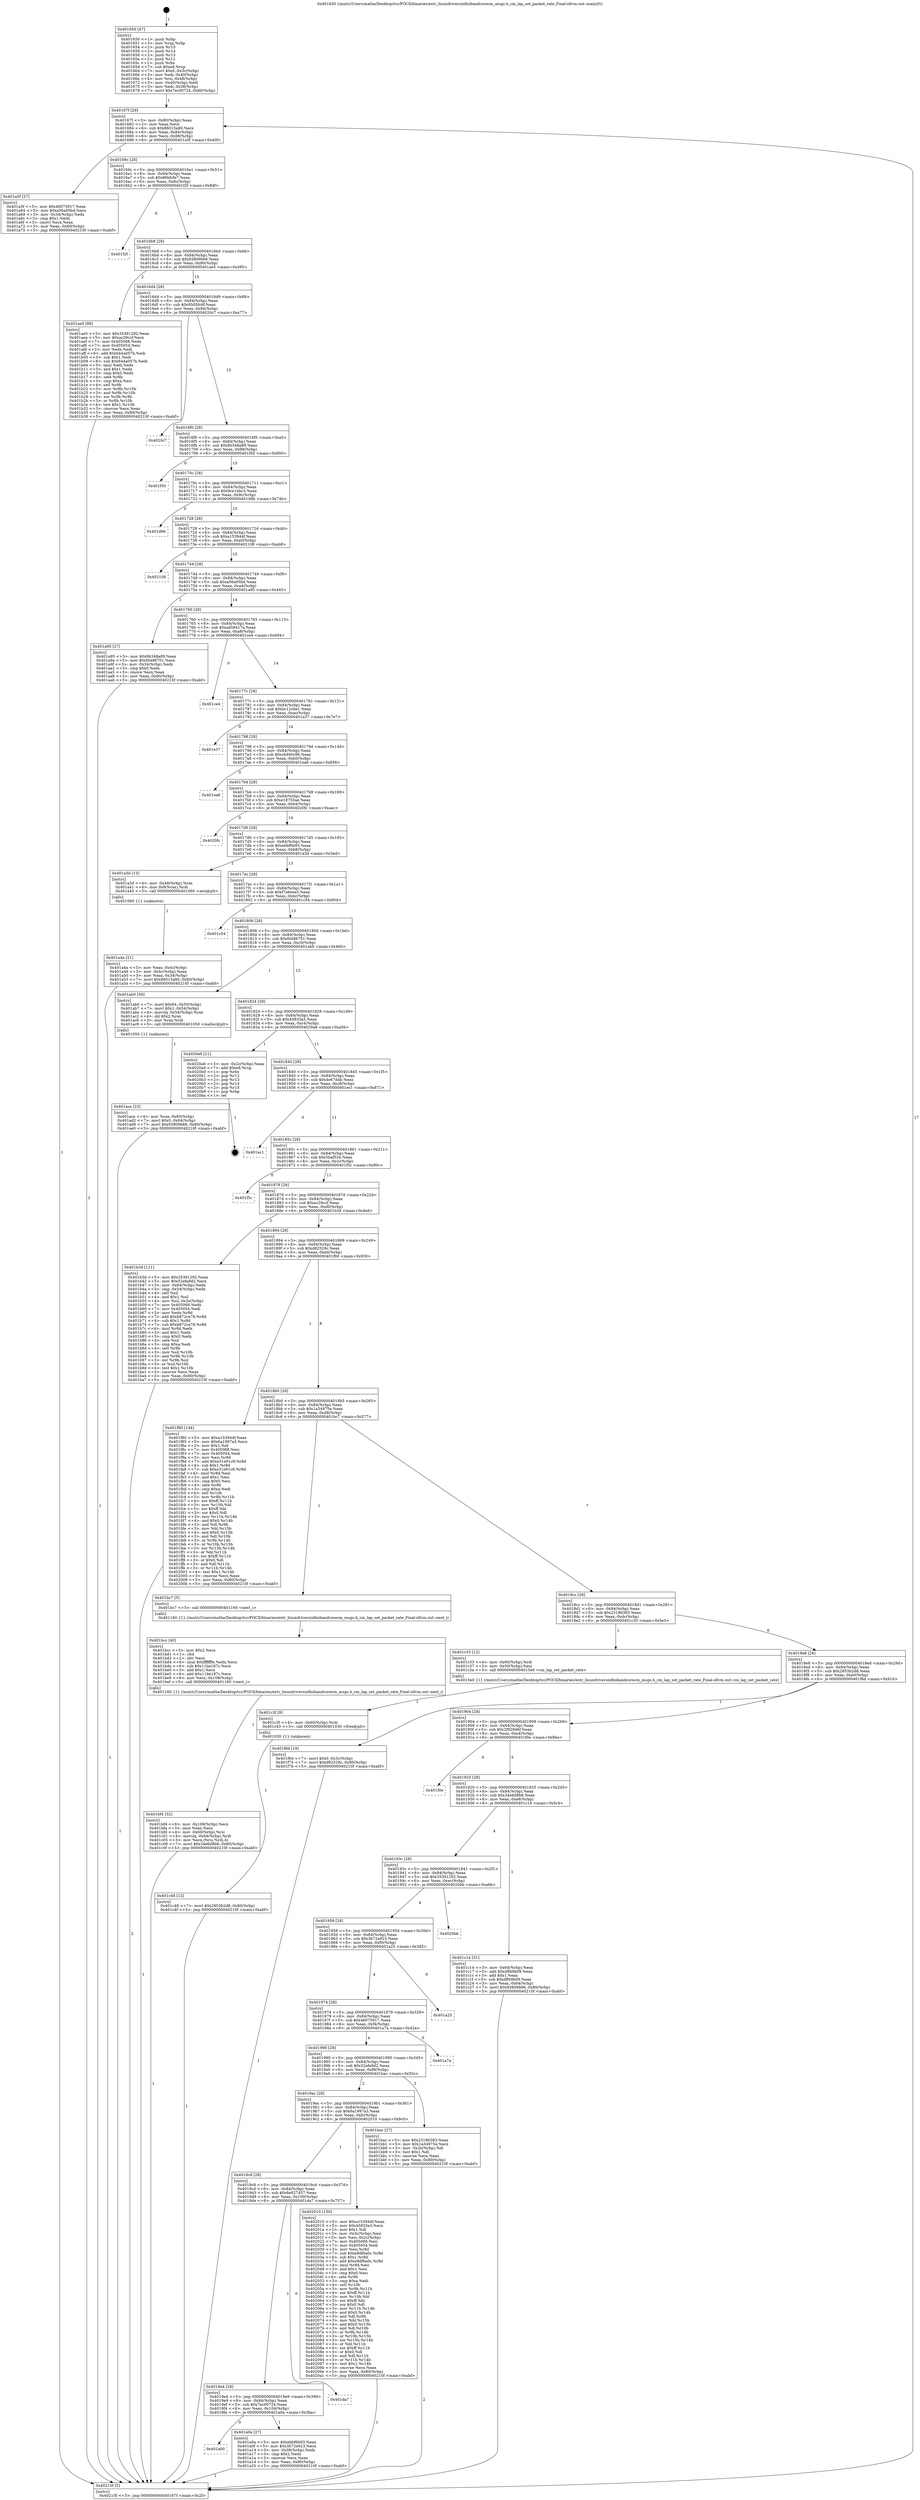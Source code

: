 digraph "0x401650" {
  label = "0x401650 (/mnt/c/Users/mathe/Desktop/tcc/POCII/binaries/extr_linuxdriversinfinibandcorecm_msgs.h_cm_lap_set_packet_rate_Final-ollvm.out::main(0))"
  labelloc = "t"
  node[shape=record]

  Entry [label="",width=0.3,height=0.3,shape=circle,fillcolor=black,style=filled]
  "0x40167f" [label="{
     0x40167f [29]\l
     | [instrs]\l
     &nbsp;&nbsp;0x40167f \<+3\>: mov -0x80(%rbp),%eax\l
     &nbsp;&nbsp;0x401682 \<+2\>: mov %eax,%ecx\l
     &nbsp;&nbsp;0x401684 \<+6\>: sub $0x86015a80,%ecx\l
     &nbsp;&nbsp;0x40168a \<+6\>: mov %eax,-0x84(%rbp)\l
     &nbsp;&nbsp;0x401690 \<+6\>: mov %ecx,-0x88(%rbp)\l
     &nbsp;&nbsp;0x401696 \<+6\>: je 0000000000401a5f \<main+0x40f\>\l
  }"]
  "0x401a5f" [label="{
     0x401a5f [27]\l
     | [instrs]\l
     &nbsp;&nbsp;0x401a5f \<+5\>: mov $0x46075917,%eax\l
     &nbsp;&nbsp;0x401a64 \<+5\>: mov $0xa56a95bd,%ecx\l
     &nbsp;&nbsp;0x401a69 \<+3\>: mov -0x34(%rbp),%edx\l
     &nbsp;&nbsp;0x401a6c \<+3\>: cmp $0x1,%edx\l
     &nbsp;&nbsp;0x401a6f \<+3\>: cmovl %ecx,%eax\l
     &nbsp;&nbsp;0x401a72 \<+3\>: mov %eax,-0x80(%rbp)\l
     &nbsp;&nbsp;0x401a75 \<+5\>: jmp 000000000040210f \<main+0xabf\>\l
  }"]
  "0x40169c" [label="{
     0x40169c [28]\l
     | [instrs]\l
     &nbsp;&nbsp;0x40169c \<+5\>: jmp 00000000004016a1 \<main+0x51\>\l
     &nbsp;&nbsp;0x4016a1 \<+6\>: mov -0x84(%rbp),%eax\l
     &nbsp;&nbsp;0x4016a7 \<+5\>: sub $0x86bfcfe7,%eax\l
     &nbsp;&nbsp;0x4016ac \<+6\>: mov %eax,-0x8c(%rbp)\l
     &nbsp;&nbsp;0x4016b2 \<+6\>: je 0000000000401f2f \<main+0x8df\>\l
  }"]
  Exit [label="",width=0.3,height=0.3,shape=circle,fillcolor=black,style=filled,peripheries=2]
  "0x401f2f" [label="{
     0x401f2f\l
  }", style=dashed]
  "0x4016b8" [label="{
     0x4016b8 [28]\l
     | [instrs]\l
     &nbsp;&nbsp;0x4016b8 \<+5\>: jmp 00000000004016bd \<main+0x6d\>\l
     &nbsp;&nbsp;0x4016bd \<+6\>: mov -0x84(%rbp),%eax\l
     &nbsp;&nbsp;0x4016c3 \<+5\>: sub $0x93809b66,%eax\l
     &nbsp;&nbsp;0x4016c8 \<+6\>: mov %eax,-0x90(%rbp)\l
     &nbsp;&nbsp;0x4016ce \<+6\>: je 0000000000401ae5 \<main+0x495\>\l
  }"]
  "0x401c48" [label="{
     0x401c48 [12]\l
     | [instrs]\l
     &nbsp;&nbsp;0x401c48 \<+7\>: movl $0x2853b2d8,-0x80(%rbp)\l
     &nbsp;&nbsp;0x401c4f \<+5\>: jmp 000000000040210f \<main+0xabf\>\l
  }"]
  "0x401ae5" [label="{
     0x401ae5 [88]\l
     | [instrs]\l
     &nbsp;&nbsp;0x401ae5 \<+5\>: mov $0x35391292,%eax\l
     &nbsp;&nbsp;0x401aea \<+5\>: mov $0xac29ccf,%ecx\l
     &nbsp;&nbsp;0x401aef \<+7\>: mov 0x405068,%edx\l
     &nbsp;&nbsp;0x401af6 \<+7\>: mov 0x405054,%esi\l
     &nbsp;&nbsp;0x401afd \<+2\>: mov %edx,%edi\l
     &nbsp;&nbsp;0x401aff \<+6\>: add $0x644a057b,%edi\l
     &nbsp;&nbsp;0x401b05 \<+3\>: sub $0x1,%edi\l
     &nbsp;&nbsp;0x401b08 \<+6\>: sub $0x644a057b,%edi\l
     &nbsp;&nbsp;0x401b0e \<+3\>: imul %edi,%edx\l
     &nbsp;&nbsp;0x401b11 \<+3\>: and $0x1,%edx\l
     &nbsp;&nbsp;0x401b14 \<+3\>: cmp $0x0,%edx\l
     &nbsp;&nbsp;0x401b17 \<+4\>: sete %r8b\l
     &nbsp;&nbsp;0x401b1b \<+3\>: cmp $0xa,%esi\l
     &nbsp;&nbsp;0x401b1e \<+4\>: setl %r9b\l
     &nbsp;&nbsp;0x401b22 \<+3\>: mov %r8b,%r10b\l
     &nbsp;&nbsp;0x401b25 \<+3\>: and %r9b,%r10b\l
     &nbsp;&nbsp;0x401b28 \<+3\>: xor %r9b,%r8b\l
     &nbsp;&nbsp;0x401b2b \<+3\>: or %r8b,%r10b\l
     &nbsp;&nbsp;0x401b2e \<+4\>: test $0x1,%r10b\l
     &nbsp;&nbsp;0x401b32 \<+3\>: cmovne %ecx,%eax\l
     &nbsp;&nbsp;0x401b35 \<+3\>: mov %eax,-0x80(%rbp)\l
     &nbsp;&nbsp;0x401b38 \<+5\>: jmp 000000000040210f \<main+0xabf\>\l
  }"]
  "0x4016d4" [label="{
     0x4016d4 [28]\l
     | [instrs]\l
     &nbsp;&nbsp;0x4016d4 \<+5\>: jmp 00000000004016d9 \<main+0x89\>\l
     &nbsp;&nbsp;0x4016d9 \<+6\>: mov -0x84(%rbp),%eax\l
     &nbsp;&nbsp;0x4016df \<+5\>: sub $0x9505fc6f,%eax\l
     &nbsp;&nbsp;0x4016e4 \<+6\>: mov %eax,-0x94(%rbp)\l
     &nbsp;&nbsp;0x4016ea \<+6\>: je 00000000004020c7 \<main+0xa77\>\l
  }"]
  "0x401c3f" [label="{
     0x401c3f [9]\l
     | [instrs]\l
     &nbsp;&nbsp;0x401c3f \<+4\>: mov -0x60(%rbp),%rdi\l
     &nbsp;&nbsp;0x401c43 \<+5\>: call 0000000000401030 \<free@plt\>\l
     | [calls]\l
     &nbsp;&nbsp;0x401030 \{1\} (unknown)\l
  }"]
  "0x4020c7" [label="{
     0x4020c7\l
  }", style=dashed]
  "0x4016f0" [label="{
     0x4016f0 [28]\l
     | [instrs]\l
     &nbsp;&nbsp;0x4016f0 \<+5\>: jmp 00000000004016f5 \<main+0xa5\>\l
     &nbsp;&nbsp;0x4016f5 \<+6\>: mov -0x84(%rbp),%eax\l
     &nbsp;&nbsp;0x4016fb \<+5\>: sub $0x9b348a89,%eax\l
     &nbsp;&nbsp;0x401700 \<+6\>: mov %eax,-0x98(%rbp)\l
     &nbsp;&nbsp;0x401706 \<+6\>: je 0000000000401f50 \<main+0x900\>\l
  }"]
  "0x401bf4" [label="{
     0x401bf4 [32]\l
     | [instrs]\l
     &nbsp;&nbsp;0x401bf4 \<+6\>: mov -0x108(%rbp),%ecx\l
     &nbsp;&nbsp;0x401bfa \<+3\>: imul %eax,%ecx\l
     &nbsp;&nbsp;0x401bfd \<+4\>: mov -0x60(%rbp),%rsi\l
     &nbsp;&nbsp;0x401c01 \<+4\>: movslq -0x64(%rbp),%rdi\l
     &nbsp;&nbsp;0x401c05 \<+3\>: mov %ecx,(%rsi,%rdi,4)\l
     &nbsp;&nbsp;0x401c08 \<+7\>: movl $0x34e6d8b8,-0x80(%rbp)\l
     &nbsp;&nbsp;0x401c0f \<+5\>: jmp 000000000040210f \<main+0xabf\>\l
  }"]
  "0x401f50" [label="{
     0x401f50\l
  }", style=dashed]
  "0x40170c" [label="{
     0x40170c [28]\l
     | [instrs]\l
     &nbsp;&nbsp;0x40170c \<+5\>: jmp 0000000000401711 \<main+0xc1\>\l
     &nbsp;&nbsp;0x401711 \<+6\>: mov -0x84(%rbp),%eax\l
     &nbsp;&nbsp;0x401717 \<+5\>: sub $0x9ce1bbc3,%eax\l
     &nbsp;&nbsp;0x40171c \<+6\>: mov %eax,-0x9c(%rbp)\l
     &nbsp;&nbsp;0x401722 \<+6\>: je 0000000000401d9b \<main+0x74b\>\l
  }"]
  "0x401bcc" [label="{
     0x401bcc [40]\l
     | [instrs]\l
     &nbsp;&nbsp;0x401bcc \<+5\>: mov $0x2,%ecx\l
     &nbsp;&nbsp;0x401bd1 \<+1\>: cltd\l
     &nbsp;&nbsp;0x401bd2 \<+2\>: idiv %ecx\l
     &nbsp;&nbsp;0x401bd4 \<+6\>: imul $0xfffffffe,%edx,%ecx\l
     &nbsp;&nbsp;0x401bda \<+6\>: sub $0x11be187c,%ecx\l
     &nbsp;&nbsp;0x401be0 \<+3\>: add $0x1,%ecx\l
     &nbsp;&nbsp;0x401be3 \<+6\>: add $0x11be187c,%ecx\l
     &nbsp;&nbsp;0x401be9 \<+6\>: mov %ecx,-0x108(%rbp)\l
     &nbsp;&nbsp;0x401bef \<+5\>: call 0000000000401160 \<next_i\>\l
     | [calls]\l
     &nbsp;&nbsp;0x401160 \{1\} (/mnt/c/Users/mathe/Desktop/tcc/POCII/binaries/extr_linuxdriversinfinibandcorecm_msgs.h_cm_lap_set_packet_rate_Final-ollvm.out::next_i)\l
  }"]
  "0x401d9b" [label="{
     0x401d9b\l
  }", style=dashed]
  "0x401728" [label="{
     0x401728 [28]\l
     | [instrs]\l
     &nbsp;&nbsp;0x401728 \<+5\>: jmp 000000000040172d \<main+0xdd\>\l
     &nbsp;&nbsp;0x40172d \<+6\>: mov -0x84(%rbp),%eax\l
     &nbsp;&nbsp;0x401733 \<+5\>: sub $0xa153944f,%eax\l
     &nbsp;&nbsp;0x401738 \<+6\>: mov %eax,-0xa0(%rbp)\l
     &nbsp;&nbsp;0x40173e \<+6\>: je 0000000000402108 \<main+0xab8\>\l
  }"]
  "0x401ace" [label="{
     0x401ace [23]\l
     | [instrs]\l
     &nbsp;&nbsp;0x401ace \<+4\>: mov %rax,-0x60(%rbp)\l
     &nbsp;&nbsp;0x401ad2 \<+7\>: movl $0x0,-0x64(%rbp)\l
     &nbsp;&nbsp;0x401ad9 \<+7\>: movl $0x93809b66,-0x80(%rbp)\l
     &nbsp;&nbsp;0x401ae0 \<+5\>: jmp 000000000040210f \<main+0xabf\>\l
  }"]
  "0x402108" [label="{
     0x402108\l
  }", style=dashed]
  "0x401744" [label="{
     0x401744 [28]\l
     | [instrs]\l
     &nbsp;&nbsp;0x401744 \<+5\>: jmp 0000000000401749 \<main+0xf9\>\l
     &nbsp;&nbsp;0x401749 \<+6\>: mov -0x84(%rbp),%eax\l
     &nbsp;&nbsp;0x40174f \<+5\>: sub $0xa56a95bd,%eax\l
     &nbsp;&nbsp;0x401754 \<+6\>: mov %eax,-0xa4(%rbp)\l
     &nbsp;&nbsp;0x40175a \<+6\>: je 0000000000401a95 \<main+0x445\>\l
  }"]
  "0x401a4a" [label="{
     0x401a4a [21]\l
     | [instrs]\l
     &nbsp;&nbsp;0x401a4a \<+3\>: mov %eax,-0x4c(%rbp)\l
     &nbsp;&nbsp;0x401a4d \<+3\>: mov -0x4c(%rbp),%eax\l
     &nbsp;&nbsp;0x401a50 \<+3\>: mov %eax,-0x34(%rbp)\l
     &nbsp;&nbsp;0x401a53 \<+7\>: movl $0x86015a80,-0x80(%rbp)\l
     &nbsp;&nbsp;0x401a5a \<+5\>: jmp 000000000040210f \<main+0xabf\>\l
  }"]
  "0x401a95" [label="{
     0x401a95 [27]\l
     | [instrs]\l
     &nbsp;&nbsp;0x401a95 \<+5\>: mov $0x9b348a89,%eax\l
     &nbsp;&nbsp;0x401a9a \<+5\>: mov $0xfd486701,%ecx\l
     &nbsp;&nbsp;0x401a9f \<+3\>: mov -0x34(%rbp),%edx\l
     &nbsp;&nbsp;0x401aa2 \<+3\>: cmp $0x0,%edx\l
     &nbsp;&nbsp;0x401aa5 \<+3\>: cmove %ecx,%eax\l
     &nbsp;&nbsp;0x401aa8 \<+3\>: mov %eax,-0x80(%rbp)\l
     &nbsp;&nbsp;0x401aab \<+5\>: jmp 000000000040210f \<main+0xabf\>\l
  }"]
  "0x401760" [label="{
     0x401760 [28]\l
     | [instrs]\l
     &nbsp;&nbsp;0x401760 \<+5\>: jmp 0000000000401765 \<main+0x115\>\l
     &nbsp;&nbsp;0x401765 \<+6\>: mov -0x84(%rbp),%eax\l
     &nbsp;&nbsp;0x40176b \<+5\>: sub $0xad58417a,%eax\l
     &nbsp;&nbsp;0x401770 \<+6\>: mov %eax,-0xa8(%rbp)\l
     &nbsp;&nbsp;0x401776 \<+6\>: je 0000000000401ce4 \<main+0x694\>\l
  }"]
  "0x401650" [label="{
     0x401650 [47]\l
     | [instrs]\l
     &nbsp;&nbsp;0x401650 \<+1\>: push %rbp\l
     &nbsp;&nbsp;0x401651 \<+3\>: mov %rsp,%rbp\l
     &nbsp;&nbsp;0x401654 \<+2\>: push %r15\l
     &nbsp;&nbsp;0x401656 \<+2\>: push %r14\l
     &nbsp;&nbsp;0x401658 \<+2\>: push %r13\l
     &nbsp;&nbsp;0x40165a \<+2\>: push %r12\l
     &nbsp;&nbsp;0x40165c \<+1\>: push %rbx\l
     &nbsp;&nbsp;0x40165d \<+7\>: sub $0xe8,%rsp\l
     &nbsp;&nbsp;0x401664 \<+7\>: movl $0x0,-0x3c(%rbp)\l
     &nbsp;&nbsp;0x40166b \<+3\>: mov %edi,-0x40(%rbp)\l
     &nbsp;&nbsp;0x40166e \<+4\>: mov %rsi,-0x48(%rbp)\l
     &nbsp;&nbsp;0x401672 \<+3\>: mov -0x40(%rbp),%edi\l
     &nbsp;&nbsp;0x401675 \<+3\>: mov %edi,-0x38(%rbp)\l
     &nbsp;&nbsp;0x401678 \<+7\>: movl $0x7ec00724,-0x80(%rbp)\l
  }"]
  "0x401ce4" [label="{
     0x401ce4\l
  }", style=dashed]
  "0x40177c" [label="{
     0x40177c [28]\l
     | [instrs]\l
     &nbsp;&nbsp;0x40177c \<+5\>: jmp 0000000000401781 \<main+0x131\>\l
     &nbsp;&nbsp;0x401781 \<+6\>: mov -0x84(%rbp),%eax\l
     &nbsp;&nbsp;0x401787 \<+5\>: sub $0xbc12c6e1,%eax\l
     &nbsp;&nbsp;0x40178c \<+6\>: mov %eax,-0xac(%rbp)\l
     &nbsp;&nbsp;0x401792 \<+6\>: je 0000000000401e37 \<main+0x7e7\>\l
  }"]
  "0x40210f" [label="{
     0x40210f [5]\l
     | [instrs]\l
     &nbsp;&nbsp;0x40210f \<+5\>: jmp 000000000040167f \<main+0x2f\>\l
  }"]
  "0x401e37" [label="{
     0x401e37\l
  }", style=dashed]
  "0x401798" [label="{
     0x401798 [28]\l
     | [instrs]\l
     &nbsp;&nbsp;0x401798 \<+5\>: jmp 000000000040179d \<main+0x14d\>\l
     &nbsp;&nbsp;0x40179d \<+6\>: mov -0x84(%rbp),%eax\l
     &nbsp;&nbsp;0x4017a3 \<+5\>: sub $0xc6460c96,%eax\l
     &nbsp;&nbsp;0x4017a8 \<+6\>: mov %eax,-0xb0(%rbp)\l
     &nbsp;&nbsp;0x4017ae \<+6\>: je 0000000000401ea6 \<main+0x856\>\l
  }"]
  "0x401a00" [label="{
     0x401a00\l
  }", style=dashed]
  "0x401ea6" [label="{
     0x401ea6\l
  }", style=dashed]
  "0x4017b4" [label="{
     0x4017b4 [28]\l
     | [instrs]\l
     &nbsp;&nbsp;0x4017b4 \<+5\>: jmp 00000000004017b9 \<main+0x169\>\l
     &nbsp;&nbsp;0x4017b9 \<+6\>: mov -0x84(%rbp),%eax\l
     &nbsp;&nbsp;0x4017bf \<+5\>: sub $0xe18755ae,%eax\l
     &nbsp;&nbsp;0x4017c4 \<+6\>: mov %eax,-0xb4(%rbp)\l
     &nbsp;&nbsp;0x4017ca \<+6\>: je 00000000004020fc \<main+0xaac\>\l
  }"]
  "0x401a0a" [label="{
     0x401a0a [27]\l
     | [instrs]\l
     &nbsp;&nbsp;0x401a0a \<+5\>: mov $0xebbf6b93,%eax\l
     &nbsp;&nbsp;0x401a0f \<+5\>: mov $0x3b72e923,%ecx\l
     &nbsp;&nbsp;0x401a14 \<+3\>: mov -0x38(%rbp),%edx\l
     &nbsp;&nbsp;0x401a17 \<+3\>: cmp $0x2,%edx\l
     &nbsp;&nbsp;0x401a1a \<+3\>: cmovne %ecx,%eax\l
     &nbsp;&nbsp;0x401a1d \<+3\>: mov %eax,-0x80(%rbp)\l
     &nbsp;&nbsp;0x401a20 \<+5\>: jmp 000000000040210f \<main+0xabf\>\l
  }"]
  "0x4020fc" [label="{
     0x4020fc\l
  }", style=dashed]
  "0x4017d0" [label="{
     0x4017d0 [28]\l
     | [instrs]\l
     &nbsp;&nbsp;0x4017d0 \<+5\>: jmp 00000000004017d5 \<main+0x185\>\l
     &nbsp;&nbsp;0x4017d5 \<+6\>: mov -0x84(%rbp),%eax\l
     &nbsp;&nbsp;0x4017db \<+5\>: sub $0xebbf6b93,%eax\l
     &nbsp;&nbsp;0x4017e0 \<+6\>: mov %eax,-0xb8(%rbp)\l
     &nbsp;&nbsp;0x4017e6 \<+6\>: je 0000000000401a3d \<main+0x3ed\>\l
  }"]
  "0x4019e4" [label="{
     0x4019e4 [28]\l
     | [instrs]\l
     &nbsp;&nbsp;0x4019e4 \<+5\>: jmp 00000000004019e9 \<main+0x399\>\l
     &nbsp;&nbsp;0x4019e9 \<+6\>: mov -0x84(%rbp),%eax\l
     &nbsp;&nbsp;0x4019ef \<+5\>: sub $0x7ec00724,%eax\l
     &nbsp;&nbsp;0x4019f4 \<+6\>: mov %eax,-0x104(%rbp)\l
     &nbsp;&nbsp;0x4019fa \<+6\>: je 0000000000401a0a \<main+0x3ba\>\l
  }"]
  "0x401a3d" [label="{
     0x401a3d [13]\l
     | [instrs]\l
     &nbsp;&nbsp;0x401a3d \<+4\>: mov -0x48(%rbp),%rax\l
     &nbsp;&nbsp;0x401a41 \<+4\>: mov 0x8(%rax),%rdi\l
     &nbsp;&nbsp;0x401a45 \<+5\>: call 0000000000401060 \<atoi@plt\>\l
     | [calls]\l
     &nbsp;&nbsp;0x401060 \{1\} (unknown)\l
  }"]
  "0x4017ec" [label="{
     0x4017ec [28]\l
     | [instrs]\l
     &nbsp;&nbsp;0x4017ec \<+5\>: jmp 00000000004017f1 \<main+0x1a1\>\l
     &nbsp;&nbsp;0x4017f1 \<+6\>: mov -0x84(%rbp),%eax\l
     &nbsp;&nbsp;0x4017f7 \<+5\>: sub $0xf7a6eea5,%eax\l
     &nbsp;&nbsp;0x4017fc \<+6\>: mov %eax,-0xbc(%rbp)\l
     &nbsp;&nbsp;0x401802 \<+6\>: je 0000000000401c54 \<main+0x604\>\l
  }"]
  "0x401da7" [label="{
     0x401da7\l
  }", style=dashed]
  "0x401c54" [label="{
     0x401c54\l
  }", style=dashed]
  "0x401808" [label="{
     0x401808 [28]\l
     | [instrs]\l
     &nbsp;&nbsp;0x401808 \<+5\>: jmp 000000000040180d \<main+0x1bd\>\l
     &nbsp;&nbsp;0x40180d \<+6\>: mov -0x84(%rbp),%eax\l
     &nbsp;&nbsp;0x401813 \<+5\>: sub $0xfd486701,%eax\l
     &nbsp;&nbsp;0x401818 \<+6\>: mov %eax,-0xc0(%rbp)\l
     &nbsp;&nbsp;0x40181e \<+6\>: je 0000000000401ab0 \<main+0x460\>\l
  }"]
  "0x4019c8" [label="{
     0x4019c8 [28]\l
     | [instrs]\l
     &nbsp;&nbsp;0x4019c8 \<+5\>: jmp 00000000004019cd \<main+0x37d\>\l
     &nbsp;&nbsp;0x4019cd \<+6\>: mov -0x84(%rbp),%eax\l
     &nbsp;&nbsp;0x4019d3 \<+5\>: sub $0x6e027457,%eax\l
     &nbsp;&nbsp;0x4019d8 \<+6\>: mov %eax,-0x100(%rbp)\l
     &nbsp;&nbsp;0x4019de \<+6\>: je 0000000000401da7 \<main+0x757\>\l
  }"]
  "0x401ab0" [label="{
     0x401ab0 [30]\l
     | [instrs]\l
     &nbsp;&nbsp;0x401ab0 \<+7\>: movl $0x64,-0x50(%rbp)\l
     &nbsp;&nbsp;0x401ab7 \<+7\>: movl $0x1,-0x54(%rbp)\l
     &nbsp;&nbsp;0x401abe \<+4\>: movslq -0x54(%rbp),%rax\l
     &nbsp;&nbsp;0x401ac2 \<+4\>: shl $0x2,%rax\l
     &nbsp;&nbsp;0x401ac6 \<+3\>: mov %rax,%rdi\l
     &nbsp;&nbsp;0x401ac9 \<+5\>: call 0000000000401050 \<malloc@plt\>\l
     | [calls]\l
     &nbsp;&nbsp;0x401050 \{1\} (unknown)\l
  }"]
  "0x401824" [label="{
     0x401824 [28]\l
     | [instrs]\l
     &nbsp;&nbsp;0x401824 \<+5\>: jmp 0000000000401829 \<main+0x1d9\>\l
     &nbsp;&nbsp;0x401829 \<+6\>: mov -0x84(%rbp),%eax\l
     &nbsp;&nbsp;0x40182f \<+5\>: sub $0x45833a3,%eax\l
     &nbsp;&nbsp;0x401834 \<+6\>: mov %eax,-0xc4(%rbp)\l
     &nbsp;&nbsp;0x40183a \<+6\>: je 00000000004020a6 \<main+0xa56\>\l
  }"]
  "0x402010" [label="{
     0x402010 [150]\l
     | [instrs]\l
     &nbsp;&nbsp;0x402010 \<+5\>: mov $0xa153944f,%eax\l
     &nbsp;&nbsp;0x402015 \<+5\>: mov $0x45833a3,%ecx\l
     &nbsp;&nbsp;0x40201a \<+2\>: mov $0x1,%dl\l
     &nbsp;&nbsp;0x40201c \<+3\>: mov -0x3c(%rbp),%esi\l
     &nbsp;&nbsp;0x40201f \<+3\>: mov %esi,-0x2c(%rbp)\l
     &nbsp;&nbsp;0x402022 \<+7\>: mov 0x405068,%esi\l
     &nbsp;&nbsp;0x402029 \<+7\>: mov 0x405054,%edi\l
     &nbsp;&nbsp;0x402030 \<+3\>: mov %esi,%r8d\l
     &nbsp;&nbsp;0x402033 \<+7\>: sub $0xe9dfba0c,%r8d\l
     &nbsp;&nbsp;0x40203a \<+4\>: sub $0x1,%r8d\l
     &nbsp;&nbsp;0x40203e \<+7\>: add $0xe9dfba0c,%r8d\l
     &nbsp;&nbsp;0x402045 \<+4\>: imul %r8d,%esi\l
     &nbsp;&nbsp;0x402049 \<+3\>: and $0x1,%esi\l
     &nbsp;&nbsp;0x40204c \<+3\>: cmp $0x0,%esi\l
     &nbsp;&nbsp;0x40204f \<+4\>: sete %r9b\l
     &nbsp;&nbsp;0x402053 \<+3\>: cmp $0xa,%edi\l
     &nbsp;&nbsp;0x402056 \<+4\>: setl %r10b\l
     &nbsp;&nbsp;0x40205a \<+3\>: mov %r9b,%r11b\l
     &nbsp;&nbsp;0x40205d \<+4\>: xor $0xff,%r11b\l
     &nbsp;&nbsp;0x402061 \<+3\>: mov %r10b,%bl\l
     &nbsp;&nbsp;0x402064 \<+3\>: xor $0xff,%bl\l
     &nbsp;&nbsp;0x402067 \<+3\>: xor $0x0,%dl\l
     &nbsp;&nbsp;0x40206a \<+3\>: mov %r11b,%r14b\l
     &nbsp;&nbsp;0x40206d \<+4\>: and $0x0,%r14b\l
     &nbsp;&nbsp;0x402071 \<+3\>: and %dl,%r9b\l
     &nbsp;&nbsp;0x402074 \<+3\>: mov %bl,%r15b\l
     &nbsp;&nbsp;0x402077 \<+4\>: and $0x0,%r15b\l
     &nbsp;&nbsp;0x40207b \<+3\>: and %dl,%r10b\l
     &nbsp;&nbsp;0x40207e \<+3\>: or %r9b,%r14b\l
     &nbsp;&nbsp;0x402081 \<+3\>: or %r10b,%r15b\l
     &nbsp;&nbsp;0x402084 \<+3\>: xor %r15b,%r14b\l
     &nbsp;&nbsp;0x402087 \<+3\>: or %bl,%r11b\l
     &nbsp;&nbsp;0x40208a \<+4\>: xor $0xff,%r11b\l
     &nbsp;&nbsp;0x40208e \<+3\>: or $0x0,%dl\l
     &nbsp;&nbsp;0x402091 \<+3\>: and %dl,%r11b\l
     &nbsp;&nbsp;0x402094 \<+3\>: or %r11b,%r14b\l
     &nbsp;&nbsp;0x402097 \<+4\>: test $0x1,%r14b\l
     &nbsp;&nbsp;0x40209b \<+3\>: cmovne %ecx,%eax\l
     &nbsp;&nbsp;0x40209e \<+3\>: mov %eax,-0x80(%rbp)\l
     &nbsp;&nbsp;0x4020a1 \<+5\>: jmp 000000000040210f \<main+0xabf\>\l
  }"]
  "0x4020a6" [label="{
     0x4020a6 [21]\l
     | [instrs]\l
     &nbsp;&nbsp;0x4020a6 \<+3\>: mov -0x2c(%rbp),%eax\l
     &nbsp;&nbsp;0x4020a9 \<+7\>: add $0xe8,%rsp\l
     &nbsp;&nbsp;0x4020b0 \<+1\>: pop %rbx\l
     &nbsp;&nbsp;0x4020b1 \<+2\>: pop %r12\l
     &nbsp;&nbsp;0x4020b3 \<+2\>: pop %r13\l
     &nbsp;&nbsp;0x4020b5 \<+2\>: pop %r14\l
     &nbsp;&nbsp;0x4020b7 \<+2\>: pop %r15\l
     &nbsp;&nbsp;0x4020b9 \<+1\>: pop %rbp\l
     &nbsp;&nbsp;0x4020ba \<+1\>: ret\l
  }"]
  "0x401840" [label="{
     0x401840 [28]\l
     | [instrs]\l
     &nbsp;&nbsp;0x401840 \<+5\>: jmp 0000000000401845 \<main+0x1f5\>\l
     &nbsp;&nbsp;0x401845 \<+6\>: mov -0x84(%rbp),%eax\l
     &nbsp;&nbsp;0x40184b \<+5\>: sub $0x4e67d4b,%eax\l
     &nbsp;&nbsp;0x401850 \<+6\>: mov %eax,-0xc8(%rbp)\l
     &nbsp;&nbsp;0x401856 \<+6\>: je 0000000000401ec1 \<main+0x871\>\l
  }"]
  "0x4019ac" [label="{
     0x4019ac [28]\l
     | [instrs]\l
     &nbsp;&nbsp;0x4019ac \<+5\>: jmp 00000000004019b1 \<main+0x361\>\l
     &nbsp;&nbsp;0x4019b1 \<+6\>: mov -0x84(%rbp),%eax\l
     &nbsp;&nbsp;0x4019b7 \<+5\>: sub $0x6a1997a3,%eax\l
     &nbsp;&nbsp;0x4019bc \<+6\>: mov %eax,-0xfc(%rbp)\l
     &nbsp;&nbsp;0x4019c2 \<+6\>: je 0000000000402010 \<main+0x9c0\>\l
  }"]
  "0x401ec1" [label="{
     0x401ec1\l
  }", style=dashed]
  "0x40185c" [label="{
     0x40185c [28]\l
     | [instrs]\l
     &nbsp;&nbsp;0x40185c \<+5\>: jmp 0000000000401861 \<main+0x211\>\l
     &nbsp;&nbsp;0x401861 \<+6\>: mov -0x84(%rbp),%eax\l
     &nbsp;&nbsp;0x401867 \<+5\>: sub $0x5baf534,%eax\l
     &nbsp;&nbsp;0x40186c \<+6\>: mov %eax,-0xcc(%rbp)\l
     &nbsp;&nbsp;0x401872 \<+6\>: je 0000000000401f5c \<main+0x90c\>\l
  }"]
  "0x401bac" [label="{
     0x401bac [27]\l
     | [instrs]\l
     &nbsp;&nbsp;0x401bac \<+5\>: mov $0x23186383,%eax\l
     &nbsp;&nbsp;0x401bb1 \<+5\>: mov $0x1a34975e,%ecx\l
     &nbsp;&nbsp;0x401bb6 \<+3\>: mov -0x2e(%rbp),%dl\l
     &nbsp;&nbsp;0x401bb9 \<+3\>: test $0x1,%dl\l
     &nbsp;&nbsp;0x401bbc \<+3\>: cmovne %ecx,%eax\l
     &nbsp;&nbsp;0x401bbf \<+3\>: mov %eax,-0x80(%rbp)\l
     &nbsp;&nbsp;0x401bc2 \<+5\>: jmp 000000000040210f \<main+0xabf\>\l
  }"]
  "0x401f5c" [label="{
     0x401f5c\l
  }", style=dashed]
  "0x401878" [label="{
     0x401878 [28]\l
     | [instrs]\l
     &nbsp;&nbsp;0x401878 \<+5\>: jmp 000000000040187d \<main+0x22d\>\l
     &nbsp;&nbsp;0x40187d \<+6\>: mov -0x84(%rbp),%eax\l
     &nbsp;&nbsp;0x401883 \<+5\>: sub $0xac29ccf,%eax\l
     &nbsp;&nbsp;0x401888 \<+6\>: mov %eax,-0xd0(%rbp)\l
     &nbsp;&nbsp;0x40188e \<+6\>: je 0000000000401b3d \<main+0x4ed\>\l
  }"]
  "0x401990" [label="{
     0x401990 [28]\l
     | [instrs]\l
     &nbsp;&nbsp;0x401990 \<+5\>: jmp 0000000000401995 \<main+0x345\>\l
     &nbsp;&nbsp;0x401995 \<+6\>: mov -0x84(%rbp),%eax\l
     &nbsp;&nbsp;0x40199b \<+5\>: sub $0x52efa9d2,%eax\l
     &nbsp;&nbsp;0x4019a0 \<+6\>: mov %eax,-0xf8(%rbp)\l
     &nbsp;&nbsp;0x4019a6 \<+6\>: je 0000000000401bac \<main+0x55c\>\l
  }"]
  "0x401b3d" [label="{
     0x401b3d [111]\l
     | [instrs]\l
     &nbsp;&nbsp;0x401b3d \<+5\>: mov $0x35391292,%eax\l
     &nbsp;&nbsp;0x401b42 \<+5\>: mov $0x52efa9d2,%ecx\l
     &nbsp;&nbsp;0x401b47 \<+3\>: mov -0x64(%rbp),%edx\l
     &nbsp;&nbsp;0x401b4a \<+3\>: cmp -0x54(%rbp),%edx\l
     &nbsp;&nbsp;0x401b4d \<+4\>: setl %sil\l
     &nbsp;&nbsp;0x401b51 \<+4\>: and $0x1,%sil\l
     &nbsp;&nbsp;0x401b55 \<+4\>: mov %sil,-0x2e(%rbp)\l
     &nbsp;&nbsp;0x401b59 \<+7\>: mov 0x405068,%edx\l
     &nbsp;&nbsp;0x401b60 \<+7\>: mov 0x405054,%edi\l
     &nbsp;&nbsp;0x401b67 \<+3\>: mov %edx,%r8d\l
     &nbsp;&nbsp;0x401b6a \<+7\>: add $0xb872ce78,%r8d\l
     &nbsp;&nbsp;0x401b71 \<+4\>: sub $0x1,%r8d\l
     &nbsp;&nbsp;0x401b75 \<+7\>: sub $0xb872ce78,%r8d\l
     &nbsp;&nbsp;0x401b7c \<+4\>: imul %r8d,%edx\l
     &nbsp;&nbsp;0x401b80 \<+3\>: and $0x1,%edx\l
     &nbsp;&nbsp;0x401b83 \<+3\>: cmp $0x0,%edx\l
     &nbsp;&nbsp;0x401b86 \<+4\>: sete %sil\l
     &nbsp;&nbsp;0x401b8a \<+3\>: cmp $0xa,%edi\l
     &nbsp;&nbsp;0x401b8d \<+4\>: setl %r9b\l
     &nbsp;&nbsp;0x401b91 \<+3\>: mov %sil,%r10b\l
     &nbsp;&nbsp;0x401b94 \<+3\>: and %r9b,%r10b\l
     &nbsp;&nbsp;0x401b97 \<+3\>: xor %r9b,%sil\l
     &nbsp;&nbsp;0x401b9a \<+3\>: or %sil,%r10b\l
     &nbsp;&nbsp;0x401b9d \<+4\>: test $0x1,%r10b\l
     &nbsp;&nbsp;0x401ba1 \<+3\>: cmovne %ecx,%eax\l
     &nbsp;&nbsp;0x401ba4 \<+3\>: mov %eax,-0x80(%rbp)\l
     &nbsp;&nbsp;0x401ba7 \<+5\>: jmp 000000000040210f \<main+0xabf\>\l
  }"]
  "0x401894" [label="{
     0x401894 [28]\l
     | [instrs]\l
     &nbsp;&nbsp;0x401894 \<+5\>: jmp 0000000000401899 \<main+0x249\>\l
     &nbsp;&nbsp;0x401899 \<+6\>: mov -0x84(%rbp),%eax\l
     &nbsp;&nbsp;0x40189f \<+5\>: sub $0xd82529c,%eax\l
     &nbsp;&nbsp;0x4018a4 \<+6\>: mov %eax,-0xd4(%rbp)\l
     &nbsp;&nbsp;0x4018aa \<+6\>: je 0000000000401f80 \<main+0x930\>\l
  }"]
  "0x401a7a" [label="{
     0x401a7a\l
  }", style=dashed]
  "0x401f80" [label="{
     0x401f80 [144]\l
     | [instrs]\l
     &nbsp;&nbsp;0x401f80 \<+5\>: mov $0xa153944f,%eax\l
     &nbsp;&nbsp;0x401f85 \<+5\>: mov $0x6a1997a3,%ecx\l
     &nbsp;&nbsp;0x401f8a \<+2\>: mov $0x1,%dl\l
     &nbsp;&nbsp;0x401f8c \<+7\>: mov 0x405068,%esi\l
     &nbsp;&nbsp;0x401f93 \<+7\>: mov 0x405054,%edi\l
     &nbsp;&nbsp;0x401f9a \<+3\>: mov %esi,%r8d\l
     &nbsp;&nbsp;0x401f9d \<+7\>: add $0xe31e91c9,%r8d\l
     &nbsp;&nbsp;0x401fa4 \<+4\>: sub $0x1,%r8d\l
     &nbsp;&nbsp;0x401fa8 \<+7\>: sub $0xe31e91c9,%r8d\l
     &nbsp;&nbsp;0x401faf \<+4\>: imul %r8d,%esi\l
     &nbsp;&nbsp;0x401fb3 \<+3\>: and $0x1,%esi\l
     &nbsp;&nbsp;0x401fb6 \<+3\>: cmp $0x0,%esi\l
     &nbsp;&nbsp;0x401fb9 \<+4\>: sete %r9b\l
     &nbsp;&nbsp;0x401fbd \<+3\>: cmp $0xa,%edi\l
     &nbsp;&nbsp;0x401fc0 \<+4\>: setl %r10b\l
     &nbsp;&nbsp;0x401fc4 \<+3\>: mov %r9b,%r11b\l
     &nbsp;&nbsp;0x401fc7 \<+4\>: xor $0xff,%r11b\l
     &nbsp;&nbsp;0x401fcb \<+3\>: mov %r10b,%bl\l
     &nbsp;&nbsp;0x401fce \<+3\>: xor $0xff,%bl\l
     &nbsp;&nbsp;0x401fd1 \<+3\>: xor $0x0,%dl\l
     &nbsp;&nbsp;0x401fd4 \<+3\>: mov %r11b,%r14b\l
     &nbsp;&nbsp;0x401fd7 \<+4\>: and $0x0,%r14b\l
     &nbsp;&nbsp;0x401fdb \<+3\>: and %dl,%r9b\l
     &nbsp;&nbsp;0x401fde \<+3\>: mov %bl,%r15b\l
     &nbsp;&nbsp;0x401fe1 \<+4\>: and $0x0,%r15b\l
     &nbsp;&nbsp;0x401fe5 \<+3\>: and %dl,%r10b\l
     &nbsp;&nbsp;0x401fe8 \<+3\>: or %r9b,%r14b\l
     &nbsp;&nbsp;0x401feb \<+3\>: or %r10b,%r15b\l
     &nbsp;&nbsp;0x401fee \<+3\>: xor %r15b,%r14b\l
     &nbsp;&nbsp;0x401ff1 \<+3\>: or %bl,%r11b\l
     &nbsp;&nbsp;0x401ff4 \<+4\>: xor $0xff,%r11b\l
     &nbsp;&nbsp;0x401ff8 \<+3\>: or $0x0,%dl\l
     &nbsp;&nbsp;0x401ffb \<+3\>: and %dl,%r11b\l
     &nbsp;&nbsp;0x401ffe \<+3\>: or %r11b,%r14b\l
     &nbsp;&nbsp;0x402001 \<+4\>: test $0x1,%r14b\l
     &nbsp;&nbsp;0x402005 \<+3\>: cmovne %ecx,%eax\l
     &nbsp;&nbsp;0x402008 \<+3\>: mov %eax,-0x80(%rbp)\l
     &nbsp;&nbsp;0x40200b \<+5\>: jmp 000000000040210f \<main+0xabf\>\l
  }"]
  "0x4018b0" [label="{
     0x4018b0 [28]\l
     | [instrs]\l
     &nbsp;&nbsp;0x4018b0 \<+5\>: jmp 00000000004018b5 \<main+0x265\>\l
     &nbsp;&nbsp;0x4018b5 \<+6\>: mov -0x84(%rbp),%eax\l
     &nbsp;&nbsp;0x4018bb \<+5\>: sub $0x1a34975e,%eax\l
     &nbsp;&nbsp;0x4018c0 \<+6\>: mov %eax,-0xd8(%rbp)\l
     &nbsp;&nbsp;0x4018c6 \<+6\>: je 0000000000401bc7 \<main+0x577\>\l
  }"]
  "0x401974" [label="{
     0x401974 [28]\l
     | [instrs]\l
     &nbsp;&nbsp;0x401974 \<+5\>: jmp 0000000000401979 \<main+0x329\>\l
     &nbsp;&nbsp;0x401979 \<+6\>: mov -0x84(%rbp),%eax\l
     &nbsp;&nbsp;0x40197f \<+5\>: sub $0x46075917,%eax\l
     &nbsp;&nbsp;0x401984 \<+6\>: mov %eax,-0xf4(%rbp)\l
     &nbsp;&nbsp;0x40198a \<+6\>: je 0000000000401a7a \<main+0x42a\>\l
  }"]
  "0x401bc7" [label="{
     0x401bc7 [5]\l
     | [instrs]\l
     &nbsp;&nbsp;0x401bc7 \<+5\>: call 0000000000401160 \<next_i\>\l
     | [calls]\l
     &nbsp;&nbsp;0x401160 \{1\} (/mnt/c/Users/mathe/Desktop/tcc/POCII/binaries/extr_linuxdriversinfinibandcorecm_msgs.h_cm_lap_set_packet_rate_Final-ollvm.out::next_i)\l
  }"]
  "0x4018cc" [label="{
     0x4018cc [28]\l
     | [instrs]\l
     &nbsp;&nbsp;0x4018cc \<+5\>: jmp 00000000004018d1 \<main+0x281\>\l
     &nbsp;&nbsp;0x4018d1 \<+6\>: mov -0x84(%rbp),%eax\l
     &nbsp;&nbsp;0x4018d7 \<+5\>: sub $0x23186383,%eax\l
     &nbsp;&nbsp;0x4018dc \<+6\>: mov %eax,-0xdc(%rbp)\l
     &nbsp;&nbsp;0x4018e2 \<+6\>: je 0000000000401c33 \<main+0x5e3\>\l
  }"]
  "0x401a25" [label="{
     0x401a25\l
  }", style=dashed]
  "0x401c33" [label="{
     0x401c33 [12]\l
     | [instrs]\l
     &nbsp;&nbsp;0x401c33 \<+4\>: mov -0x60(%rbp),%rdi\l
     &nbsp;&nbsp;0x401c37 \<+3\>: mov -0x50(%rbp),%esi\l
     &nbsp;&nbsp;0x401c3a \<+5\>: call 00000000004015e0 \<cm_lap_set_packet_rate\>\l
     | [calls]\l
     &nbsp;&nbsp;0x4015e0 \{1\} (/mnt/c/Users/mathe/Desktop/tcc/POCII/binaries/extr_linuxdriversinfinibandcorecm_msgs.h_cm_lap_set_packet_rate_Final-ollvm.out::cm_lap_set_packet_rate)\l
  }"]
  "0x4018e8" [label="{
     0x4018e8 [28]\l
     | [instrs]\l
     &nbsp;&nbsp;0x4018e8 \<+5\>: jmp 00000000004018ed \<main+0x29d\>\l
     &nbsp;&nbsp;0x4018ed \<+6\>: mov -0x84(%rbp),%eax\l
     &nbsp;&nbsp;0x4018f3 \<+5\>: sub $0x2853b2d8,%eax\l
     &nbsp;&nbsp;0x4018f8 \<+6\>: mov %eax,-0xe0(%rbp)\l
     &nbsp;&nbsp;0x4018fe \<+6\>: je 0000000000401f6d \<main+0x91d\>\l
  }"]
  "0x401958" [label="{
     0x401958 [28]\l
     | [instrs]\l
     &nbsp;&nbsp;0x401958 \<+5\>: jmp 000000000040195d \<main+0x30d\>\l
     &nbsp;&nbsp;0x40195d \<+6\>: mov -0x84(%rbp),%eax\l
     &nbsp;&nbsp;0x401963 \<+5\>: sub $0x3b72e923,%eax\l
     &nbsp;&nbsp;0x401968 \<+6\>: mov %eax,-0xf0(%rbp)\l
     &nbsp;&nbsp;0x40196e \<+6\>: je 0000000000401a25 \<main+0x3d5\>\l
  }"]
  "0x401f6d" [label="{
     0x401f6d [19]\l
     | [instrs]\l
     &nbsp;&nbsp;0x401f6d \<+7\>: movl $0x0,-0x3c(%rbp)\l
     &nbsp;&nbsp;0x401f74 \<+7\>: movl $0xd82529c,-0x80(%rbp)\l
     &nbsp;&nbsp;0x401f7b \<+5\>: jmp 000000000040210f \<main+0xabf\>\l
  }"]
  "0x401904" [label="{
     0x401904 [28]\l
     | [instrs]\l
     &nbsp;&nbsp;0x401904 \<+5\>: jmp 0000000000401909 \<main+0x2b9\>\l
     &nbsp;&nbsp;0x401909 \<+6\>: mov -0x84(%rbp),%eax\l
     &nbsp;&nbsp;0x40190f \<+5\>: sub $0x2f929d6f,%eax\l
     &nbsp;&nbsp;0x401914 \<+6\>: mov %eax,-0xe4(%rbp)\l
     &nbsp;&nbsp;0x40191a \<+6\>: je 0000000000401f0e \<main+0x8be\>\l
  }"]
  "0x4020bb" [label="{
     0x4020bb\l
  }", style=dashed]
  "0x401f0e" [label="{
     0x401f0e\l
  }", style=dashed]
  "0x401920" [label="{
     0x401920 [28]\l
     | [instrs]\l
     &nbsp;&nbsp;0x401920 \<+5\>: jmp 0000000000401925 \<main+0x2d5\>\l
     &nbsp;&nbsp;0x401925 \<+6\>: mov -0x84(%rbp),%eax\l
     &nbsp;&nbsp;0x40192b \<+5\>: sub $0x34e6d8b8,%eax\l
     &nbsp;&nbsp;0x401930 \<+6\>: mov %eax,-0xe8(%rbp)\l
     &nbsp;&nbsp;0x401936 \<+6\>: je 0000000000401c14 \<main+0x5c4\>\l
  }"]
  "0x40193c" [label="{
     0x40193c [28]\l
     | [instrs]\l
     &nbsp;&nbsp;0x40193c \<+5\>: jmp 0000000000401941 \<main+0x2f1\>\l
     &nbsp;&nbsp;0x401941 \<+6\>: mov -0x84(%rbp),%eax\l
     &nbsp;&nbsp;0x401947 \<+5\>: sub $0x35391292,%eax\l
     &nbsp;&nbsp;0x40194c \<+6\>: mov %eax,-0xec(%rbp)\l
     &nbsp;&nbsp;0x401952 \<+6\>: je 00000000004020bb \<main+0xa6b\>\l
  }"]
  "0x401c14" [label="{
     0x401c14 [31]\l
     | [instrs]\l
     &nbsp;&nbsp;0x401c14 \<+3\>: mov -0x64(%rbp),%eax\l
     &nbsp;&nbsp;0x401c17 \<+5\>: add $0xdff49b09,%eax\l
     &nbsp;&nbsp;0x401c1c \<+3\>: add $0x1,%eax\l
     &nbsp;&nbsp;0x401c1f \<+5\>: sub $0xdff49b09,%eax\l
     &nbsp;&nbsp;0x401c24 \<+3\>: mov %eax,-0x64(%rbp)\l
     &nbsp;&nbsp;0x401c27 \<+7\>: movl $0x93809b66,-0x80(%rbp)\l
     &nbsp;&nbsp;0x401c2e \<+5\>: jmp 000000000040210f \<main+0xabf\>\l
  }"]
  Entry -> "0x401650" [label=" 1"]
  "0x40167f" -> "0x401a5f" [label=" 1"]
  "0x40167f" -> "0x40169c" [label=" 17"]
  "0x4020a6" -> Exit [label=" 1"]
  "0x40169c" -> "0x401f2f" [label=" 0"]
  "0x40169c" -> "0x4016b8" [label=" 17"]
  "0x402010" -> "0x40210f" [label=" 1"]
  "0x4016b8" -> "0x401ae5" [label=" 2"]
  "0x4016b8" -> "0x4016d4" [label=" 15"]
  "0x401f80" -> "0x40210f" [label=" 1"]
  "0x4016d4" -> "0x4020c7" [label=" 0"]
  "0x4016d4" -> "0x4016f0" [label=" 15"]
  "0x401f6d" -> "0x40210f" [label=" 1"]
  "0x4016f0" -> "0x401f50" [label=" 0"]
  "0x4016f0" -> "0x40170c" [label=" 15"]
  "0x401c48" -> "0x40210f" [label=" 1"]
  "0x40170c" -> "0x401d9b" [label=" 0"]
  "0x40170c" -> "0x401728" [label=" 15"]
  "0x401c3f" -> "0x401c48" [label=" 1"]
  "0x401728" -> "0x402108" [label=" 0"]
  "0x401728" -> "0x401744" [label=" 15"]
  "0x401c33" -> "0x401c3f" [label=" 1"]
  "0x401744" -> "0x401a95" [label=" 1"]
  "0x401744" -> "0x401760" [label=" 14"]
  "0x401c14" -> "0x40210f" [label=" 1"]
  "0x401760" -> "0x401ce4" [label=" 0"]
  "0x401760" -> "0x40177c" [label=" 14"]
  "0x401bf4" -> "0x40210f" [label=" 1"]
  "0x40177c" -> "0x401e37" [label=" 0"]
  "0x40177c" -> "0x401798" [label=" 14"]
  "0x401bcc" -> "0x401bf4" [label=" 1"]
  "0x401798" -> "0x401ea6" [label=" 0"]
  "0x401798" -> "0x4017b4" [label=" 14"]
  "0x401bc7" -> "0x401bcc" [label=" 1"]
  "0x4017b4" -> "0x4020fc" [label=" 0"]
  "0x4017b4" -> "0x4017d0" [label=" 14"]
  "0x401bac" -> "0x40210f" [label=" 2"]
  "0x4017d0" -> "0x401a3d" [label=" 1"]
  "0x4017d0" -> "0x4017ec" [label=" 13"]
  "0x401ae5" -> "0x40210f" [label=" 2"]
  "0x4017ec" -> "0x401c54" [label=" 0"]
  "0x4017ec" -> "0x401808" [label=" 13"]
  "0x401ace" -> "0x40210f" [label=" 1"]
  "0x401808" -> "0x401ab0" [label=" 1"]
  "0x401808" -> "0x401824" [label=" 12"]
  "0x401a95" -> "0x40210f" [label=" 1"]
  "0x401824" -> "0x4020a6" [label=" 1"]
  "0x401824" -> "0x401840" [label=" 11"]
  "0x401a5f" -> "0x40210f" [label=" 1"]
  "0x401840" -> "0x401ec1" [label=" 0"]
  "0x401840" -> "0x40185c" [label=" 11"]
  "0x401a3d" -> "0x401a4a" [label=" 1"]
  "0x40185c" -> "0x401f5c" [label=" 0"]
  "0x40185c" -> "0x401878" [label=" 11"]
  "0x40210f" -> "0x40167f" [label=" 17"]
  "0x401878" -> "0x401b3d" [label=" 2"]
  "0x401878" -> "0x401894" [label=" 9"]
  "0x401a0a" -> "0x40210f" [label=" 1"]
  "0x401894" -> "0x401f80" [label=" 1"]
  "0x401894" -> "0x4018b0" [label=" 8"]
  "0x4019e4" -> "0x401a00" [label=" 0"]
  "0x4018b0" -> "0x401bc7" [label=" 1"]
  "0x4018b0" -> "0x4018cc" [label=" 7"]
  "0x401b3d" -> "0x40210f" [label=" 2"]
  "0x4018cc" -> "0x401c33" [label=" 1"]
  "0x4018cc" -> "0x4018e8" [label=" 6"]
  "0x4019c8" -> "0x4019e4" [label=" 1"]
  "0x4018e8" -> "0x401f6d" [label=" 1"]
  "0x4018e8" -> "0x401904" [label=" 5"]
  "0x401ab0" -> "0x401ace" [label=" 1"]
  "0x401904" -> "0x401f0e" [label=" 0"]
  "0x401904" -> "0x401920" [label=" 5"]
  "0x4019ac" -> "0x4019c8" [label=" 1"]
  "0x401920" -> "0x401c14" [label=" 1"]
  "0x401920" -> "0x40193c" [label=" 4"]
  "0x4019ac" -> "0x402010" [label=" 1"]
  "0x40193c" -> "0x4020bb" [label=" 0"]
  "0x40193c" -> "0x401958" [label=" 4"]
  "0x4019c8" -> "0x401da7" [label=" 0"]
  "0x401958" -> "0x401a25" [label=" 0"]
  "0x401958" -> "0x401974" [label=" 4"]
  "0x4019e4" -> "0x401a0a" [label=" 1"]
  "0x401974" -> "0x401a7a" [label=" 0"]
  "0x401974" -> "0x401990" [label=" 4"]
  "0x401650" -> "0x40167f" [label=" 1"]
  "0x401990" -> "0x401bac" [label=" 2"]
  "0x401990" -> "0x4019ac" [label=" 2"]
  "0x401a4a" -> "0x40210f" [label=" 1"]
}
